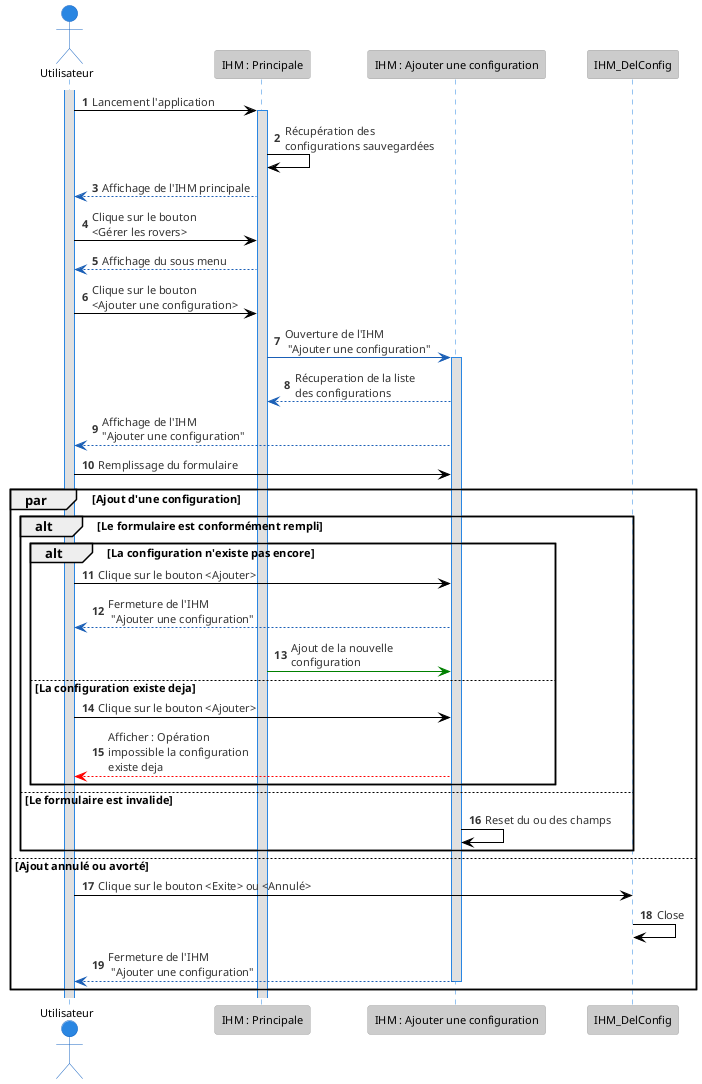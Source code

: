 @startuml
!theme reddress-lightblue

actor Utilisateur as Utilisateur
participant IHM_Principale as "IHM : Principale"
participant IHM_AddConfig as "IHM : Ajouter une configuration"

autonumber 1
Utilisateur++
Utilisateur -> IHM_Principale ++ : Lancement l'application
IHM_Principale -> IHM_Principale : Récupération des \nconfigurations sauvegardées
IHM_Principale [#1A5FB6]--> Utilisateur : Affichage de l'IHM principale

Utilisateur -> IHM_Principale : Clique sur le bouton \n<Gérer les rovers>
IHM_Principale [#1A5FB6]--> Utilisateur : Affichage du sous menu
Utilisateur -> IHM_Principale : Clique sur le bouton \n<Ajouter une configuration>

IHM_Principale [#1A5FB6]->  IHM_AddConfig ++ : Ouverture de l'IHM\n "Ajouter une configuration" 
IHM_Principale <--[#1A5FB6] IHM_AddConfig : Récuperation de la liste \ndes configurations
IHM_AddConfig [#1A5FB6]--> Utilisateur : Affichage de l'IHM \n"Ajouter une configuration"
Utilisateur -> IHM_AddConfig : Remplissage du formulaire

par Ajout d'une configuration
    alt Le formulaire est conformément rempli
        alt La configuration n'existe pas encore
            Utilisateur ->IHM_AddConfig : Clique sur le bouton <Ajouter>
            IHM_AddConfig [#1A5FB6]--> Utilisateur : Fermeture de l'IHM\n "Ajouter une configuration"
            IHM_Principale [#green]-> IHM_AddConfig : Ajout de la nouvelle \nconfiguration

        else La configuration existe deja
            Utilisateur ->IHM_AddConfig : Clique sur le bouton <Ajouter>
            IHM_AddConfig [#red]-->Utilisateur : Afficher : Opération\nimpossible la configuration \nexiste deja
        end

    else Le formulaire est invalide
        IHM_AddConfig -> IHM_AddConfig : Reset du ou des champs
    end

else Ajout annulé ou avorté
    Utilisateur ->IHM_DelConfig : Clique sur le bouton <Exite> ou <Annulé>
    IHM_DelConfig -> IHM_DelConfig : Close
    IHM_AddConfig [#1A5FB6]--> Utilisateur --: Fermeture de l'IHM\n "Ajouter une configuration"
end
@enduml